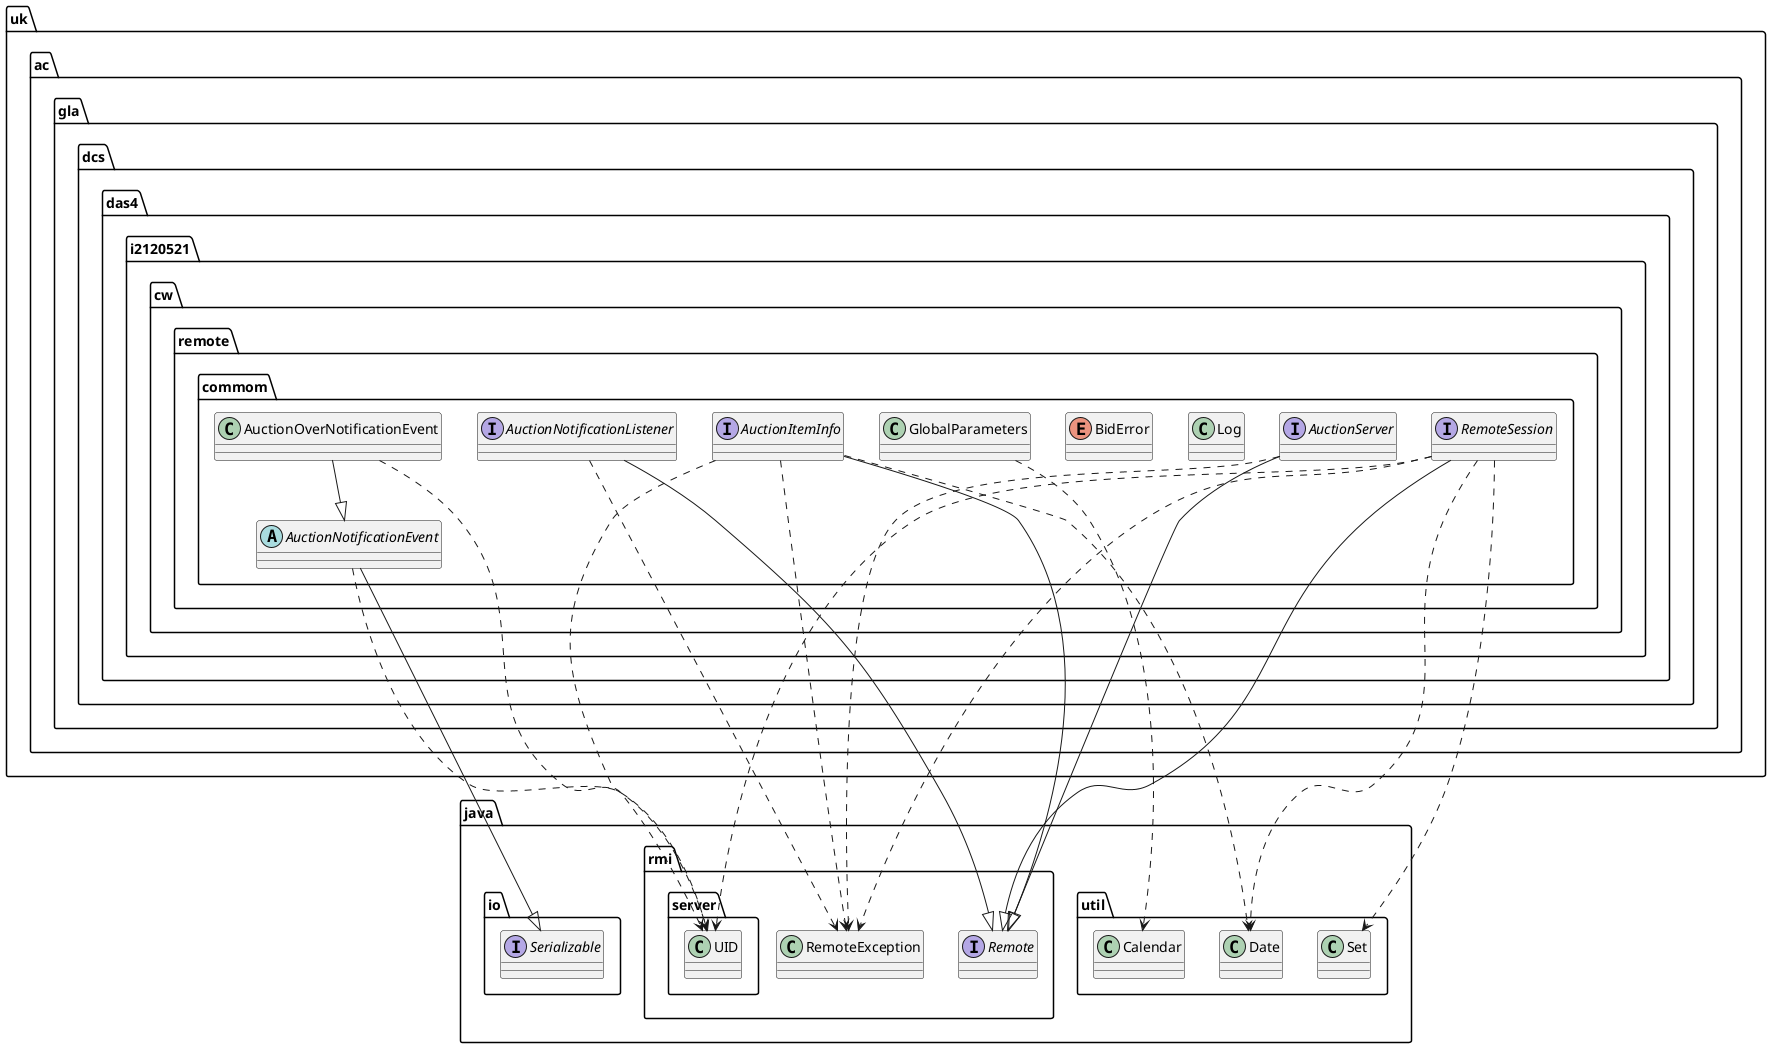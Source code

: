 @startuml
abstract class uk.ac.gla.dcs.das4.i2120521.cw.remote.commom.AuctionNotificationEvent
class java.rmi.RemoteException
class java.rmi.server.UID
class java.util.Calendar
class java.util.Date
class java.util.Set
class uk.ac.gla.dcs.das4.i2120521.cw.remote.commom.AuctionOverNotificationEvent
class uk.ac.gla.dcs.das4.i2120521.cw.remote.commom.GlobalParameters
class uk.ac.gla.dcs.das4.i2120521.cw.remote.commom.Log
enum uk.ac.gla.dcs.das4.i2120521.cw.remote.commom.BidError
interface java.io.Serializable
interface java.rmi.Remote
interface uk.ac.gla.dcs.das4.i2120521.cw.remote.commom.AuctionItemInfo
interface uk.ac.gla.dcs.das4.i2120521.cw.remote.commom.AuctionNotificationListener
interface uk.ac.gla.dcs.das4.i2120521.cw.remote.commom.AuctionServer
interface uk.ac.gla.dcs.das4.i2120521.cw.remote.commom.RemoteSession
uk.ac.gla.dcs.das4.i2120521.cw.remote.commom.AuctionNotificationEvent ..> java.rmi.server.UID
uk.ac.gla.dcs.das4.i2120521.cw.remote.commom.AuctionNotificationEvent --|> java.io.Serializable
uk.ac.gla.dcs.das4.i2120521.cw.remote.commom.AuctionOverNotificationEvent --|> uk.ac.gla.dcs.das4.i2120521.cw.remote.commom.AuctionNotificationEvent
uk.ac.gla.dcs.das4.i2120521.cw.remote.commom.AuctionOverNotificationEvent ..> java.rmi.server.UID
uk.ac.gla.dcs.das4.i2120521.cw.remote.commom.GlobalParameters ..> java.util.Calendar
uk.ac.gla.dcs.das4.i2120521.cw.remote.commom.AuctionItemInfo ..> java.rmi.RemoteException
uk.ac.gla.dcs.das4.i2120521.cw.remote.commom.AuctionItemInfo ..> java.rmi.server.UID
uk.ac.gla.dcs.das4.i2120521.cw.remote.commom.AuctionItemInfo ..> java.util.Date
uk.ac.gla.dcs.das4.i2120521.cw.remote.commom.AuctionItemInfo --|> java.rmi.Remote
uk.ac.gla.dcs.das4.i2120521.cw.remote.commom.AuctionNotificationListener ..> java.rmi.RemoteException
uk.ac.gla.dcs.das4.i2120521.cw.remote.commom.AuctionNotificationListener --|> java.rmi.Remote
uk.ac.gla.dcs.das4.i2120521.cw.remote.commom.AuctionServer ..> java.rmi.RemoteException
uk.ac.gla.dcs.das4.i2120521.cw.remote.commom.AuctionServer --|> java.rmi.Remote
uk.ac.gla.dcs.das4.i2120521.cw.remote.commom.RemoteSession ..> java.rmi.RemoteException
uk.ac.gla.dcs.das4.i2120521.cw.remote.commom.RemoteSession ..> java.rmi.server.UID
uk.ac.gla.dcs.das4.i2120521.cw.remote.commom.RemoteSession ..> java.util.Date
uk.ac.gla.dcs.das4.i2120521.cw.remote.commom.RemoteSession ..> java.util.Set
uk.ac.gla.dcs.das4.i2120521.cw.remote.commom.RemoteSession --|> java.rmi.Remote
@enduml